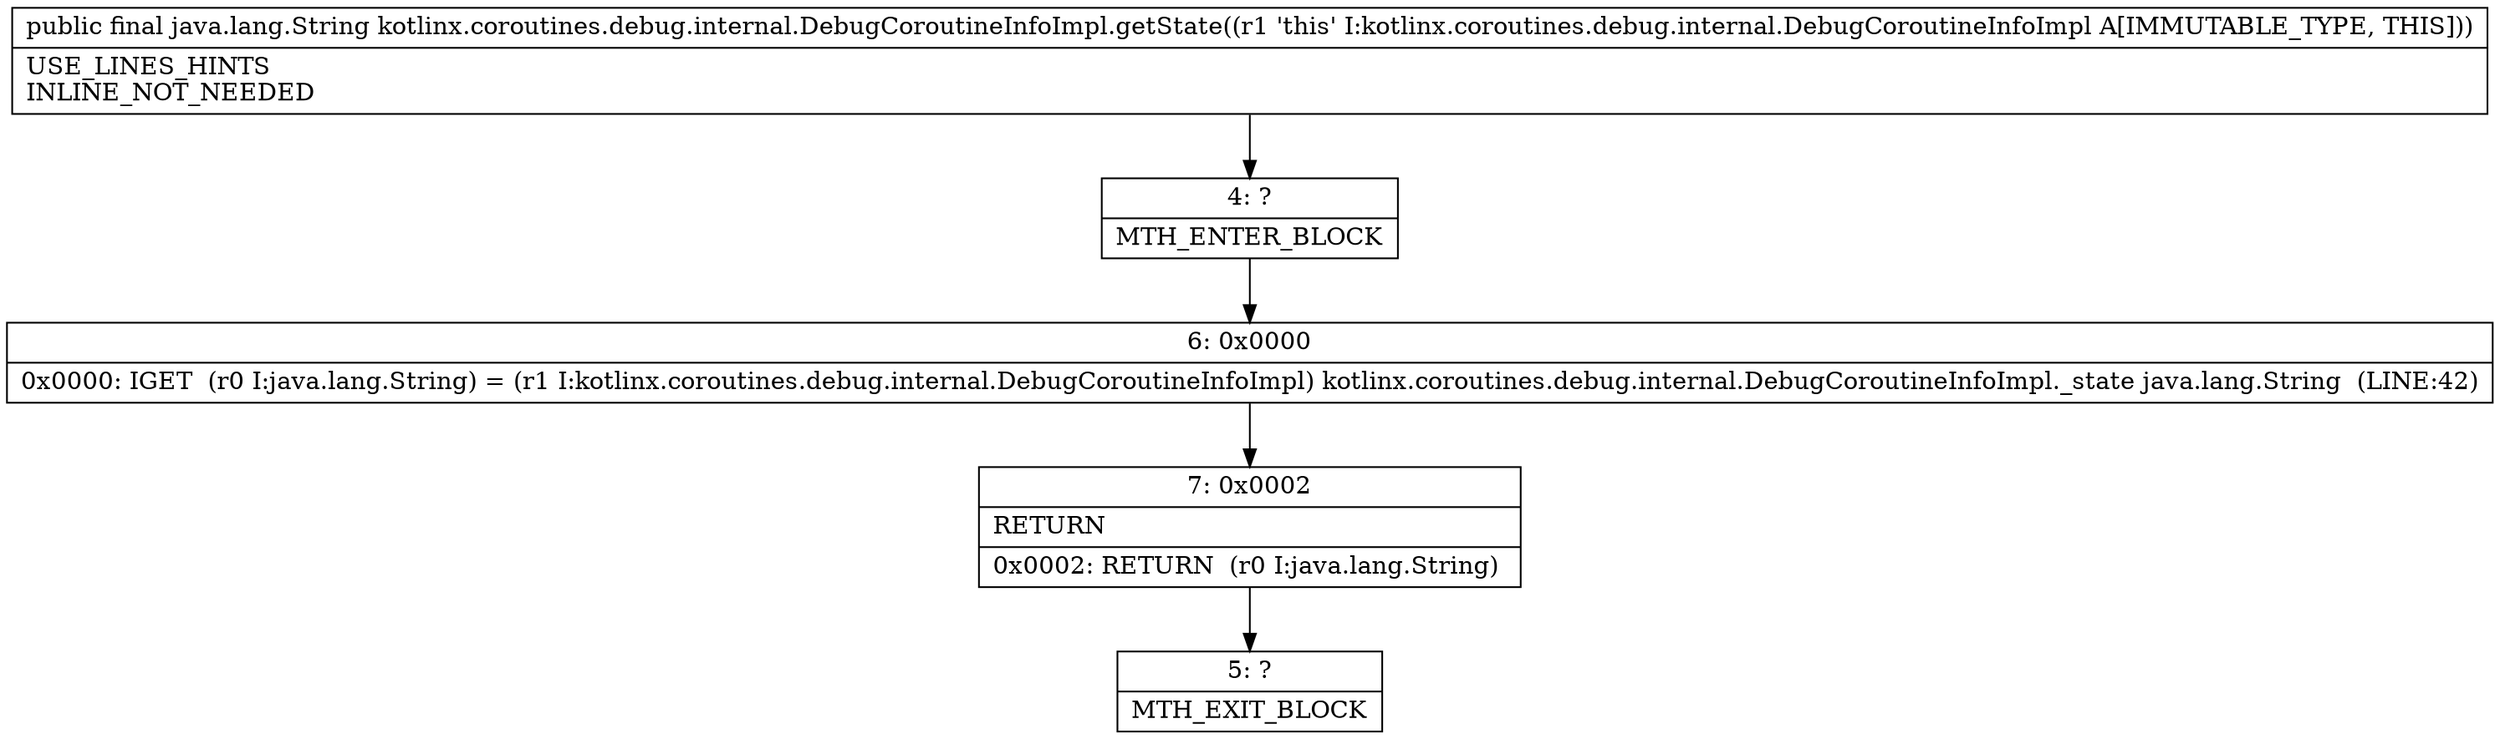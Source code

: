 digraph "CFG forkotlinx.coroutines.debug.internal.DebugCoroutineInfoImpl.getState()Ljava\/lang\/String;" {
Node_4 [shape=record,label="{4\:\ ?|MTH_ENTER_BLOCK\l}"];
Node_6 [shape=record,label="{6\:\ 0x0000|0x0000: IGET  (r0 I:java.lang.String) = (r1 I:kotlinx.coroutines.debug.internal.DebugCoroutineInfoImpl) kotlinx.coroutines.debug.internal.DebugCoroutineInfoImpl._state java.lang.String  (LINE:42)\l}"];
Node_7 [shape=record,label="{7\:\ 0x0002|RETURN\l|0x0002: RETURN  (r0 I:java.lang.String) \l}"];
Node_5 [shape=record,label="{5\:\ ?|MTH_EXIT_BLOCK\l}"];
MethodNode[shape=record,label="{public final java.lang.String kotlinx.coroutines.debug.internal.DebugCoroutineInfoImpl.getState((r1 'this' I:kotlinx.coroutines.debug.internal.DebugCoroutineInfoImpl A[IMMUTABLE_TYPE, THIS]))  | USE_LINES_HINTS\lINLINE_NOT_NEEDED\l}"];
MethodNode -> Node_4;Node_4 -> Node_6;
Node_6 -> Node_7;
Node_7 -> Node_5;
}

